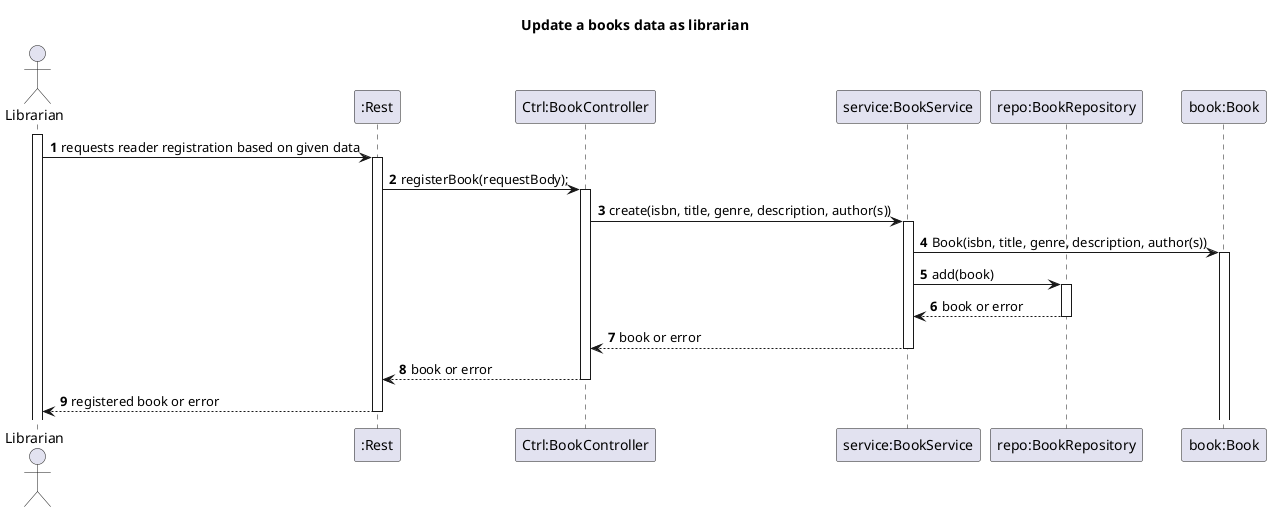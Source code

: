 @startuml
'https://plantuml.com/sequence-diagram
autoactivate on
autonumber

title Update a books data as librarian

actor "Librarian" as User
participant ":Rest" as Rest
participant "Ctrl:BookController" as Ctrl
participant "service:BookService" as Service
participant "repo:BookRepository" as Repo
participant "book:Book" as Book

activate User

User -> Rest: requests reader registration based on given data

Rest -> Ctrl: registerBook(requestBody);

Ctrl -> Service: create(isbn, title, genre, description, author(s))
Service -> Book: Book(isbn, title, genre, description, author(s))
Service -> Repo: add(book)
Repo --> Service: book or error
Service --> Ctrl: book or error
Ctrl --> Rest: book or error
Rest --> User: registered book or error

@enduml
